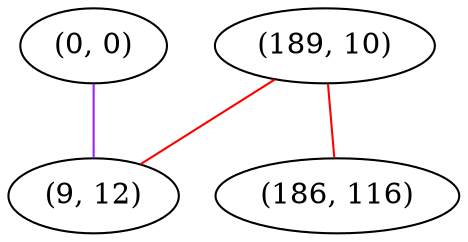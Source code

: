 graph "" {
"(0, 0)";
"(189, 10)";
"(186, 116)";
"(9, 12)";
"(0, 0)" -- "(9, 12)"  [color=purple, key=0, weight=4];
"(189, 10)" -- "(186, 116)"  [color=red, key=0, weight=1];
"(189, 10)" -- "(9, 12)"  [color=red, key=0, weight=1];
}
